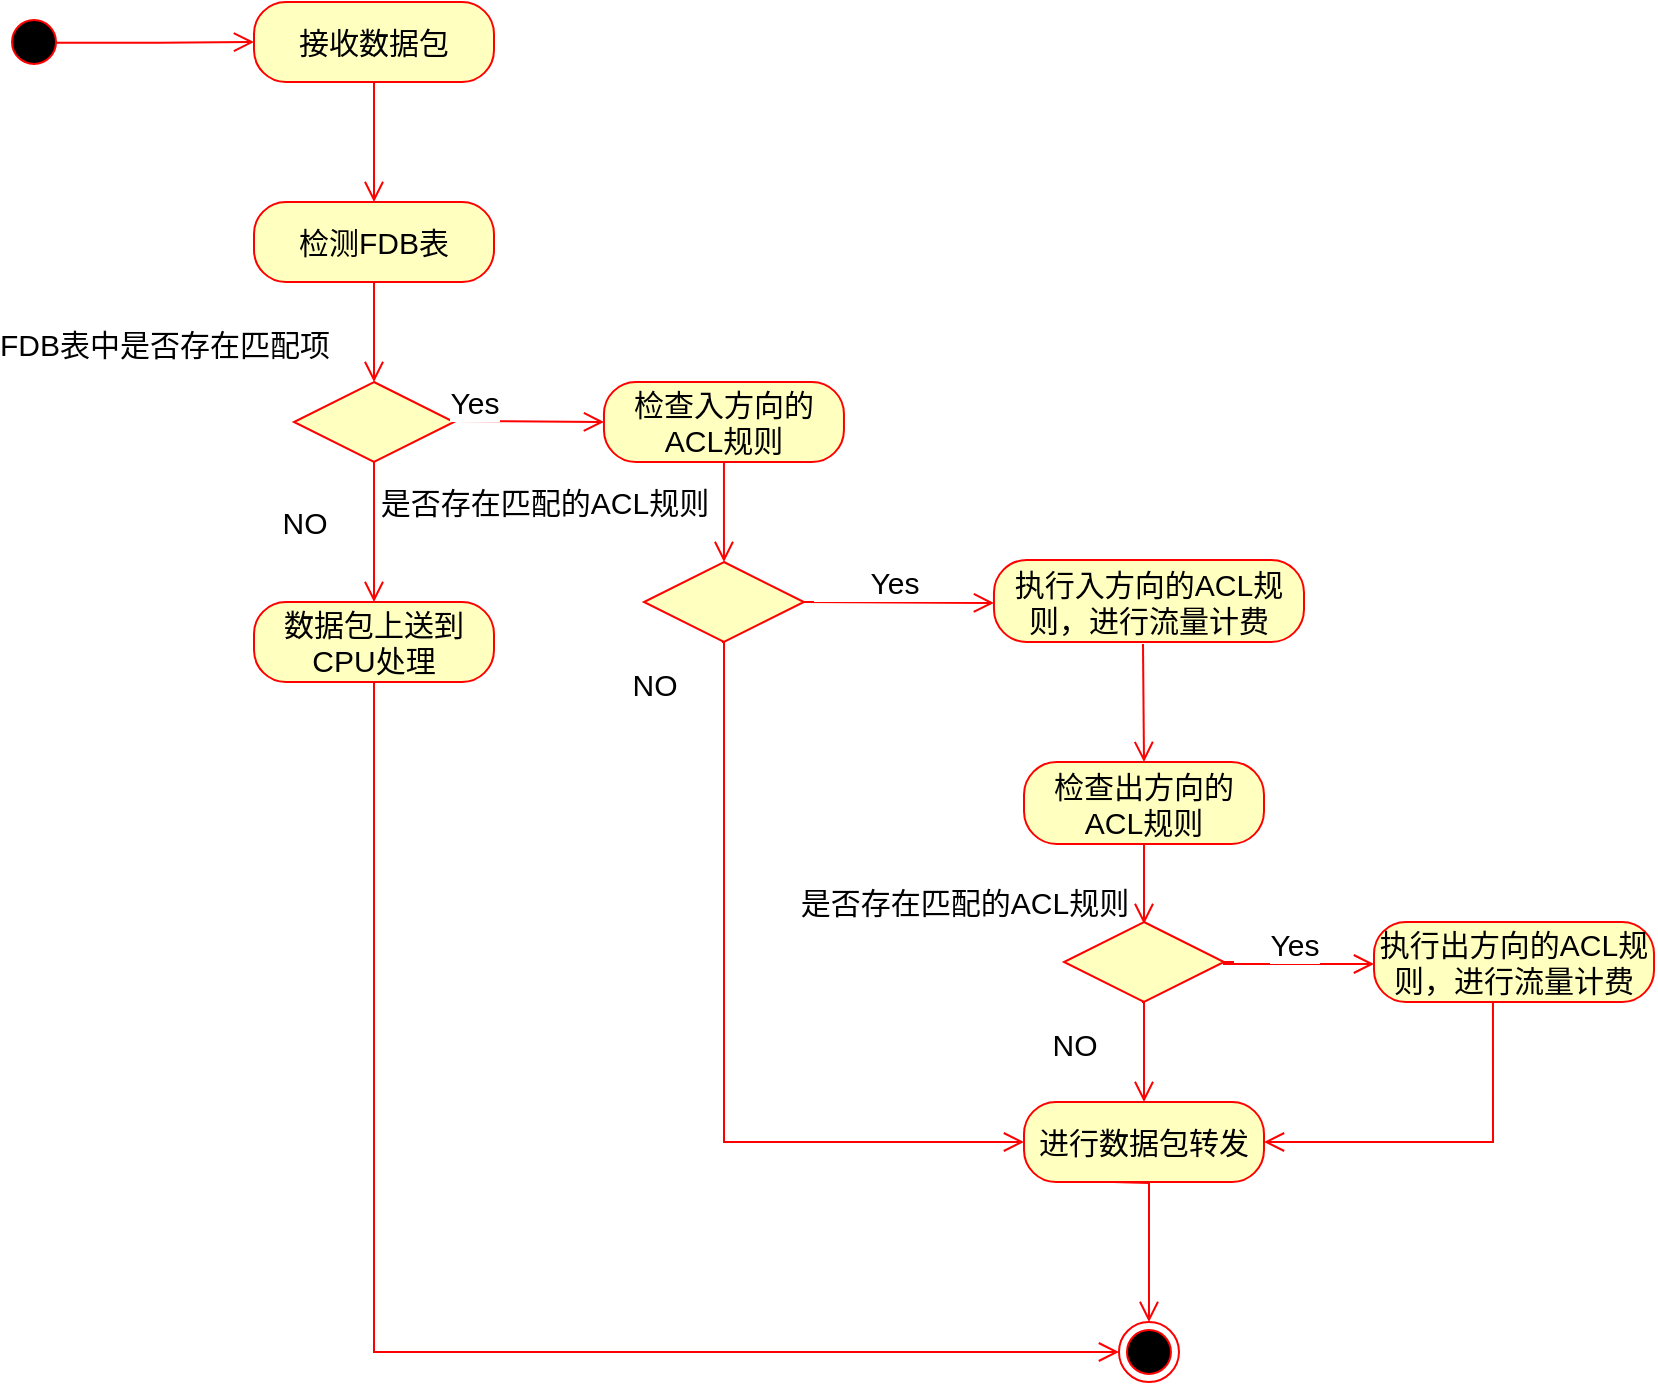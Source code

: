 <mxfile version="21.7.0" type="github">
  <diagram id="C5RBs43oDa-KdzZeNtuy" name="Page-1">
    <mxGraphModel dx="2000" dy="1301" grid="1" gridSize="10" guides="1" tooltips="1" connect="1" arrows="1" fold="1" page="1" pageScale="1" pageWidth="827" pageHeight="1169" math="0" shadow="0">
      <root>
        <mxCell id="WIyWlLk6GJQsqaUBKTNV-0" />
        <mxCell id="WIyWlLk6GJQsqaUBKTNV-1" parent="WIyWlLk6GJQsqaUBKTNV-0" />
        <mxCell id="45Ui71yIqMOSSluN_pJg-0" value="" style="ellipse;html=1;shape=startState;fillColor=#000000;strokeColor=#ff0000;fontSize=15;" vertex="1" parent="WIyWlLk6GJQsqaUBKTNV-1">
          <mxGeometry x="20" y="65" width="30" height="30" as="geometry" />
        </mxCell>
        <mxCell id="45Ui71yIqMOSSluN_pJg-1" value="" style="edgeStyle=orthogonalEdgeStyle;html=1;verticalAlign=bottom;endArrow=open;endSize=8;strokeColor=#ff0000;rounded=0;entryX=0;entryY=0.5;entryDx=0;entryDy=0;exitX=0.858;exitY=0.514;exitDx=0;exitDy=0;exitPerimeter=0;fontSize=15;" edge="1" parent="WIyWlLk6GJQsqaUBKTNV-1" source="45Ui71yIqMOSSluN_pJg-0" target="45Ui71yIqMOSSluN_pJg-2">
          <mxGeometry relative="1" as="geometry">
            <mxPoint x="205" y="60" as="targetPoint" />
            <mxPoint x="10" y="80" as="sourcePoint" />
            <Array as="points" />
          </mxGeometry>
        </mxCell>
        <mxCell id="45Ui71yIqMOSSluN_pJg-2" value="接收数据包" style="rounded=1;whiteSpace=wrap;html=1;arcSize=40;fontColor=#000000;fillColor=#ffffc0;strokeColor=#ff0000;fontSize=15;" vertex="1" parent="WIyWlLk6GJQsqaUBKTNV-1">
          <mxGeometry x="145" y="60" width="120" height="40" as="geometry" />
        </mxCell>
        <mxCell id="45Ui71yIqMOSSluN_pJg-3" value="" style="edgeStyle=orthogonalEdgeStyle;html=1;verticalAlign=bottom;endArrow=open;endSize=8;strokeColor=#ff0000;rounded=0;fontSize=15;" edge="1" parent="WIyWlLk6GJQsqaUBKTNV-1" source="45Ui71yIqMOSSluN_pJg-2">
          <mxGeometry relative="1" as="geometry">
            <mxPoint x="205" y="160" as="targetPoint" />
          </mxGeometry>
        </mxCell>
        <mxCell id="45Ui71yIqMOSSluN_pJg-4" value="检测FDB表" style="rounded=1;whiteSpace=wrap;html=1;arcSize=40;fontColor=#000000;fillColor=#ffffc0;strokeColor=#ff0000;fontSize=15;" vertex="1" parent="WIyWlLk6GJQsqaUBKTNV-1">
          <mxGeometry x="145" y="160" width="120" height="40" as="geometry" />
        </mxCell>
        <mxCell id="45Ui71yIqMOSSluN_pJg-5" value="" style="edgeStyle=orthogonalEdgeStyle;html=1;verticalAlign=bottom;endArrow=open;endSize=8;strokeColor=#ff0000;rounded=0;entryX=0.5;entryY=0;entryDx=0;entryDy=0;fontSize=15;" edge="1" parent="WIyWlLk6GJQsqaUBKTNV-1" source="45Ui71yIqMOSSluN_pJg-4" target="45Ui71yIqMOSSluN_pJg-8">
          <mxGeometry relative="1" as="geometry">
            <mxPoint x="205" y="230" as="targetPoint" />
          </mxGeometry>
        </mxCell>
        <mxCell id="45Ui71yIqMOSSluN_pJg-8" value="" style="rhombus;whiteSpace=wrap;html=1;fontColor=#000000;fillColor=#ffffc0;strokeColor=#ff0000;fontSize=15;" vertex="1" parent="WIyWlLk6GJQsqaUBKTNV-1">
          <mxGeometry x="165" y="250" width="80" height="40" as="geometry" />
        </mxCell>
        <mxCell id="45Ui71yIqMOSSluN_pJg-9" value="检查入方向的ACL规则" style="rounded=1;whiteSpace=wrap;html=1;arcSize=40;fontColor=#000000;fillColor=#ffffc0;strokeColor=#ff0000;fontSize=15;" vertex="1" parent="WIyWlLk6GJQsqaUBKTNV-1">
          <mxGeometry x="319.98" y="250" width="120" height="40" as="geometry" />
        </mxCell>
        <mxCell id="45Ui71yIqMOSSluN_pJg-10" value="数据包上送到CPU处理" style="rounded=1;whiteSpace=wrap;html=1;arcSize=40;fontColor=#000000;fillColor=#ffffc0;strokeColor=#ff0000;fontSize=15;" vertex="1" parent="WIyWlLk6GJQsqaUBKTNV-1">
          <mxGeometry x="145" y="360" width="120" height="40" as="geometry" />
        </mxCell>
        <mxCell id="45Ui71yIqMOSSluN_pJg-12" value="" style="edgeStyle=orthogonalEdgeStyle;html=1;verticalAlign=bottom;endArrow=open;endSize=8;strokeColor=#ff0000;rounded=0;exitX=0.5;exitY=1;exitDx=0;exitDy=0;fontSize=15;" edge="1" parent="WIyWlLk6GJQsqaUBKTNV-1" source="45Ui71yIqMOSSluN_pJg-8" target="45Ui71yIqMOSSluN_pJg-10">
          <mxGeometry relative="1" as="geometry">
            <mxPoint x="215" y="249" as="targetPoint" />
            <mxPoint x="30" y="419" as="sourcePoint" />
          </mxGeometry>
        </mxCell>
        <mxCell id="45Ui71yIqMOSSluN_pJg-13" value="FDB表中是否存在匹配项" style="edgeLabel;html=1;align=center;verticalAlign=middle;resizable=0;points=[];fontSize=15;" vertex="1" connectable="0" parent="45Ui71yIqMOSSluN_pJg-12">
          <mxGeometry x="-0.158" y="2" relative="1" as="geometry">
            <mxPoint x="-107" y="-89" as="offset" />
          </mxGeometry>
        </mxCell>
        <mxCell id="45Ui71yIqMOSSluN_pJg-14" value="NO" style="edgeLabel;html=1;align=center;verticalAlign=middle;resizable=0;points=[];fontSize=15;" vertex="1" connectable="0" parent="45Ui71yIqMOSSluN_pJg-12">
          <mxGeometry x="-0.039" relative="1" as="geometry">
            <mxPoint x="-35" y="-4" as="offset" />
          </mxGeometry>
        </mxCell>
        <mxCell id="45Ui71yIqMOSSluN_pJg-15" value="" style="edgeStyle=orthogonalEdgeStyle;html=1;verticalAlign=bottom;endArrow=open;endSize=8;strokeColor=#ff0000;rounded=0;fontSize=15;" edge="1" parent="WIyWlLk6GJQsqaUBKTNV-1">
          <mxGeometry relative="1" as="geometry">
            <mxPoint x="320" y="270" as="targetPoint" />
            <mxPoint x="250" y="269.5" as="sourcePoint" />
            <Array as="points">
              <mxPoint x="245" y="269.5" />
            </Array>
          </mxGeometry>
        </mxCell>
        <mxCell id="45Ui71yIqMOSSluN_pJg-16" value="Yes" style="edgeLabel;html=1;align=center;verticalAlign=middle;resizable=0;points=[];fontSize=15;" vertex="1" connectable="0" parent="45Ui71yIqMOSSluN_pJg-15">
          <mxGeometry x="0.021" y="4" relative="1" as="geometry">
            <mxPoint x="-26" y="-6" as="offset" />
          </mxGeometry>
        </mxCell>
        <mxCell id="45Ui71yIqMOSSluN_pJg-19" value="" style="edgeStyle=orthogonalEdgeStyle;html=1;verticalAlign=bottom;endArrow=open;endSize=8;strokeColor=#ff0000;rounded=0;exitX=0.5;exitY=1;exitDx=0;exitDy=0;entryX=0.5;entryY=0;entryDx=0;entryDy=0;fontSize=15;" edge="1" parent="WIyWlLk6GJQsqaUBKTNV-1" source="45Ui71yIqMOSSluN_pJg-25">
          <mxGeometry relative="1" as="geometry">
            <mxPoint x="379.98" y="359" as="targetPoint" />
            <mxPoint x="494.98" y="359" as="sourcePoint" />
            <Array as="points">
              <mxPoint x="379.98" y="349" />
              <mxPoint x="379.98" y="349" />
            </Array>
          </mxGeometry>
        </mxCell>
        <mxCell id="45Ui71yIqMOSSluN_pJg-22" value="" style="ellipse;html=1;shape=endState;fillColor=#000000;strokeColor=#ff0000;fontSize=15;" vertex="1" parent="WIyWlLk6GJQsqaUBKTNV-1">
          <mxGeometry x="577.49" y="720" width="30" height="30" as="geometry" />
        </mxCell>
        <mxCell id="45Ui71yIqMOSSluN_pJg-26" value="是否存在匹配的ACL规则" style="edgeLabel;html=1;align=center;verticalAlign=middle;resizable=0;points=[];fontSize=15;" vertex="1" connectable="0" parent="WIyWlLk6GJQsqaUBKTNV-1">
          <mxGeometry x="290" y="310" as="geometry" />
        </mxCell>
        <mxCell id="45Ui71yIqMOSSluN_pJg-37" value="" style="edgeStyle=orthogonalEdgeStyle;html=1;verticalAlign=bottom;endArrow=open;endSize=8;strokeColor=#ff0000;rounded=0;fontSize=15;" edge="1" parent="WIyWlLk6GJQsqaUBKTNV-1">
          <mxGeometry relative="1" as="geometry">
            <mxPoint x="514.98" y="360.5" as="targetPoint" />
            <mxPoint x="424.98" y="360" as="sourcePoint" />
            <Array as="points">
              <mxPoint x="419.98" y="360" />
            </Array>
          </mxGeometry>
        </mxCell>
        <mxCell id="45Ui71yIqMOSSluN_pJg-38" value="Yes" style="edgeLabel;html=1;align=center;verticalAlign=middle;resizable=0;points=[];fontSize=15;" vertex="1" connectable="0" parent="45Ui71yIqMOSSluN_pJg-37">
          <mxGeometry x="0.021" y="4" relative="1" as="geometry">
            <mxPoint x="-1" y="-6" as="offset" />
          </mxGeometry>
        </mxCell>
        <mxCell id="45Ui71yIqMOSSluN_pJg-39" value="" style="edgeStyle=orthogonalEdgeStyle;html=1;verticalAlign=bottom;endArrow=open;endSize=8;strokeColor=#ff0000;rounded=0;exitX=0.5;exitY=1;exitDx=0;exitDy=0;entryX=0.5;entryY=0;entryDx=0;entryDy=0;fontSize=15;" edge="1" parent="WIyWlLk6GJQsqaUBKTNV-1" source="45Ui71yIqMOSSluN_pJg-27">
          <mxGeometry relative="1" as="geometry">
            <mxPoint x="590" y="521" as="targetPoint" />
            <mxPoint x="589.5" y="441" as="sourcePoint" />
            <Array as="points" />
          </mxGeometry>
        </mxCell>
        <mxCell id="45Ui71yIqMOSSluN_pJg-41" value="执行入方向的ACL规则，进行流量计费" style="rounded=1;whiteSpace=wrap;html=1;arcSize=40;fontColor=#000000;fillColor=#ffffc0;strokeColor=#ff0000;fontSize=15;" vertex="1" parent="WIyWlLk6GJQsqaUBKTNV-1">
          <mxGeometry x="514.98" y="339" width="155.02" height="41" as="geometry" />
        </mxCell>
        <mxCell id="45Ui71yIqMOSSluN_pJg-42" value="" style="edgeStyle=orthogonalEdgeStyle;html=1;verticalAlign=bottom;endArrow=open;endSize=8;strokeColor=#ff0000;rounded=0;exitX=0.5;exitY=1;exitDx=0;exitDy=0;entryX=0.5;entryY=0;entryDx=0;entryDy=0;fontSize=15;" edge="1" parent="WIyWlLk6GJQsqaUBKTNV-1" target="45Ui71yIqMOSSluN_pJg-27">
          <mxGeometry relative="1" as="geometry">
            <mxPoint x="590" y="521" as="targetPoint" />
            <mxPoint x="589.5" y="441" as="sourcePoint" />
            <Array as="points" />
          </mxGeometry>
        </mxCell>
        <mxCell id="45Ui71yIqMOSSluN_pJg-27" value="检查出方向的ACL规则" style="rounded=1;whiteSpace=wrap;html=1;arcSize=40;fontColor=#000000;fillColor=#ffffc0;strokeColor=#ff0000;fontSize=15;" vertex="1" parent="WIyWlLk6GJQsqaUBKTNV-1">
          <mxGeometry x="530" y="440" width="120" height="41" as="geometry" />
        </mxCell>
        <mxCell id="45Ui71yIqMOSSluN_pJg-43" value="" style="edgeStyle=orthogonalEdgeStyle;html=1;verticalAlign=bottom;endArrow=open;endSize=8;strokeColor=#ff0000;rounded=0;exitX=0.5;exitY=1;exitDx=0;exitDy=0;entryX=0.5;entryY=0;entryDx=0;entryDy=0;fontSize=15;" edge="1" parent="WIyWlLk6GJQsqaUBKTNV-1" source="45Ui71yIqMOSSluN_pJg-9" target="45Ui71yIqMOSSluN_pJg-25">
          <mxGeometry relative="1" as="geometry">
            <mxPoint x="379.98" y="359" as="targetPoint" />
            <mxPoint x="379.98" y="289" as="sourcePoint" />
            <Array as="points" />
          </mxGeometry>
        </mxCell>
        <mxCell id="45Ui71yIqMOSSluN_pJg-25" value="" style="rhombus;whiteSpace=wrap;html=1;fontColor=#000000;fillColor=#ffffc0;strokeColor=#ff0000;fontSize=15;" vertex="1" parent="WIyWlLk6GJQsqaUBKTNV-1">
          <mxGeometry x="339.98" y="340" width="80" height="40" as="geometry" />
        </mxCell>
        <mxCell id="45Ui71yIqMOSSluN_pJg-46" value="NO" style="edgeLabel;html=1;align=center;verticalAlign=middle;resizable=0;points=[];fontSize=15;" vertex="1" connectable="0" parent="WIyWlLk6GJQsqaUBKTNV-1">
          <mxGeometry x="344.98" y="401" as="geometry" />
        </mxCell>
        <mxCell id="45Ui71yIqMOSSluN_pJg-47" value="" style="edgeStyle=orthogonalEdgeStyle;html=1;verticalAlign=bottom;endArrow=open;endSize=8;strokeColor=#ff0000;rounded=0;exitX=0.5;exitY=1;exitDx=0;exitDy=0;entryX=0;entryY=0.5;entryDx=0;entryDy=0;fontSize=15;" edge="1" parent="WIyWlLk6GJQsqaUBKTNV-1" target="45Ui71yIqMOSSluN_pJg-59">
          <mxGeometry relative="1" as="geometry">
            <mxPoint x="379.98" y="430" as="targetPoint" />
            <mxPoint x="378.98" y="380" as="sourcePoint" />
            <Array as="points">
              <mxPoint x="380" y="380" />
              <mxPoint x="380" y="630" />
            </Array>
          </mxGeometry>
        </mxCell>
        <mxCell id="45Ui71yIqMOSSluN_pJg-51" value="" style="edgeStyle=orthogonalEdgeStyle;html=1;verticalAlign=bottom;endArrow=open;endSize=8;strokeColor=#ff0000;rounded=0;exitX=0.5;exitY=1;exitDx=0;exitDy=0;entryX=0.5;entryY=0;entryDx=0;entryDy=0;fontSize=15;" edge="1" parent="WIyWlLk6GJQsqaUBKTNV-1" source="45Ui71yIqMOSSluN_pJg-57">
          <mxGeometry relative="1" as="geometry">
            <mxPoint x="590" y="539" as="targetPoint" />
            <mxPoint x="705" y="539" as="sourcePoint" />
            <Array as="points">
              <mxPoint x="590" y="529" />
              <mxPoint x="590" y="529" />
            </Array>
          </mxGeometry>
        </mxCell>
        <mxCell id="45Ui71yIqMOSSluN_pJg-52" value="是否存在匹配的ACL规则" style="edgeLabel;html=1;align=center;verticalAlign=middle;resizable=0;points=[];fontSize=15;" vertex="1" connectable="0" parent="WIyWlLk6GJQsqaUBKTNV-1">
          <mxGeometry x="500" y="510" as="geometry" />
        </mxCell>
        <mxCell id="45Ui71yIqMOSSluN_pJg-53" value="" style="edgeStyle=orthogonalEdgeStyle;html=1;verticalAlign=bottom;endArrow=open;endSize=8;strokeColor=#ff0000;rounded=0;fontSize=15;" edge="1" parent="WIyWlLk6GJQsqaUBKTNV-1">
          <mxGeometry relative="1" as="geometry">
            <mxPoint x="705" y="541" as="targetPoint" />
            <mxPoint x="635" y="540" as="sourcePoint" />
            <Array as="points">
              <mxPoint x="630" y="540" />
            </Array>
          </mxGeometry>
        </mxCell>
        <mxCell id="45Ui71yIqMOSSluN_pJg-54" value="Yes" style="edgeLabel;html=1;align=center;verticalAlign=middle;resizable=0;points=[];fontSize=15;" vertex="1" connectable="0" parent="45Ui71yIqMOSSluN_pJg-53">
          <mxGeometry x="0.021" y="4" relative="1" as="geometry">
            <mxPoint x="-1" y="-6" as="offset" />
          </mxGeometry>
        </mxCell>
        <mxCell id="45Ui71yIqMOSSluN_pJg-55" value="执行出方向的ACL规则，进行流量计费" style="rounded=1;whiteSpace=wrap;html=1;arcSize=40;fontColor=#000000;fillColor=#ffffc0;strokeColor=#ff0000;fontSize=15;" vertex="1" parent="WIyWlLk6GJQsqaUBKTNV-1">
          <mxGeometry x="705" y="520" width="140.02" height="40" as="geometry" />
        </mxCell>
        <mxCell id="45Ui71yIqMOSSluN_pJg-57" value="" style="rhombus;whiteSpace=wrap;html=1;fontColor=#000000;fillColor=#ffffc0;strokeColor=#ff0000;fontSize=15;" vertex="1" parent="WIyWlLk6GJQsqaUBKTNV-1">
          <mxGeometry x="550" y="520" width="80" height="40" as="geometry" />
        </mxCell>
        <mxCell id="45Ui71yIqMOSSluN_pJg-59" value="进行数据包转发" style="rounded=1;whiteSpace=wrap;html=1;arcSize=40;fontColor=#000000;fillColor=#ffffc0;strokeColor=#ff0000;fontSize=15;" vertex="1" parent="WIyWlLk6GJQsqaUBKTNV-1">
          <mxGeometry x="530" y="610" width="120" height="40" as="geometry" />
        </mxCell>
        <mxCell id="45Ui71yIqMOSSluN_pJg-60" value="NO" style="edgeLabel;html=1;align=center;verticalAlign=middle;resizable=0;points=[];fontSize=15;" vertex="1" connectable="0" parent="WIyWlLk6GJQsqaUBKTNV-1">
          <mxGeometry x="555" y="581" as="geometry" />
        </mxCell>
        <mxCell id="45Ui71yIqMOSSluN_pJg-61" value="" style="edgeStyle=orthogonalEdgeStyle;html=1;verticalAlign=bottom;endArrow=open;endSize=8;strokeColor=#ff0000;rounded=0;exitX=0.5;exitY=1;exitDx=0;exitDy=0;entryX=0.5;entryY=0;entryDx=0;entryDy=0;fontSize=15;" edge="1" parent="WIyWlLk6GJQsqaUBKTNV-1" target="45Ui71yIqMOSSluN_pJg-59">
          <mxGeometry relative="1" as="geometry">
            <mxPoint x="589" y="630" as="targetPoint" />
            <mxPoint x="589" y="560" as="sourcePoint" />
            <Array as="points">
              <mxPoint x="590" y="560" />
            </Array>
          </mxGeometry>
        </mxCell>
        <mxCell id="45Ui71yIqMOSSluN_pJg-62" value="" style="edgeStyle=orthogonalEdgeStyle;html=1;verticalAlign=bottom;endArrow=open;endSize=8;strokeColor=#ff0000;rounded=0;exitX=0.5;exitY=1;exitDx=0;exitDy=0;fontSize=15;" edge="1" parent="WIyWlLk6GJQsqaUBKTNV-1" source="45Ui71yIqMOSSluN_pJg-10" target="45Ui71yIqMOSSluN_pJg-22">
          <mxGeometry relative="1" as="geometry">
            <mxPoint x="190" y="590" as="targetPoint" />
            <mxPoint x="190" y="520" as="sourcePoint" />
            <Array as="points">
              <mxPoint x="205" y="735" />
            </Array>
          </mxGeometry>
        </mxCell>
        <mxCell id="45Ui71yIqMOSSluN_pJg-65" value="" style="edgeStyle=orthogonalEdgeStyle;html=1;verticalAlign=bottom;endArrow=open;endSize=8;strokeColor=#ff0000;rounded=0;exitX=0.5;exitY=1;exitDx=0;exitDy=0;entryX=1;entryY=0.5;entryDx=0;entryDy=0;fontSize=15;" edge="1" parent="WIyWlLk6GJQsqaUBKTNV-1" target="45Ui71yIqMOSSluN_pJg-59">
          <mxGeometry relative="1" as="geometry">
            <mxPoint x="765.02" y="630" as="targetPoint" />
            <mxPoint x="764.48" y="560" as="sourcePoint" />
            <Array as="points">
              <mxPoint x="765.02" y="630" />
            </Array>
          </mxGeometry>
        </mxCell>
        <mxCell id="45Ui71yIqMOSSluN_pJg-66" value="" style="edgeStyle=orthogonalEdgeStyle;html=1;verticalAlign=bottom;endArrow=open;endSize=8;strokeColor=#ff0000;rounded=0;exitX=0.5;exitY=1;exitDx=0;exitDy=0;entryX=0.5;entryY=0;entryDx=0;entryDy=0;fontSize=15;" edge="1" parent="WIyWlLk6GJQsqaUBKTNV-1" target="45Ui71yIqMOSSluN_pJg-22">
          <mxGeometry relative="1" as="geometry">
            <mxPoint x="575.5" y="700" as="targetPoint" />
            <mxPoint x="574.48" y="650" as="sourcePoint" />
            <Array as="points" />
          </mxGeometry>
        </mxCell>
        <mxCell id="45Ui71yIqMOSSluN_pJg-67" value="" style="edgeStyle=orthogonalEdgeStyle;html=1;verticalAlign=bottom;endArrow=open;endSize=8;strokeColor=#ff0000;rounded=0;exitX=0.5;exitY=1;exitDx=0;exitDy=0;entryX=0.5;entryY=0;entryDx=0;entryDy=0;fontSize=15;" edge="1" parent="WIyWlLk6GJQsqaUBKTNV-1" target="45Ui71yIqMOSSluN_pJg-27">
          <mxGeometry relative="1" as="geometry">
            <mxPoint x="589.5" y="421" as="targetPoint" />
            <mxPoint x="589.5" y="381" as="sourcePoint" />
            <Array as="points" />
          </mxGeometry>
        </mxCell>
      </root>
    </mxGraphModel>
  </diagram>
</mxfile>
